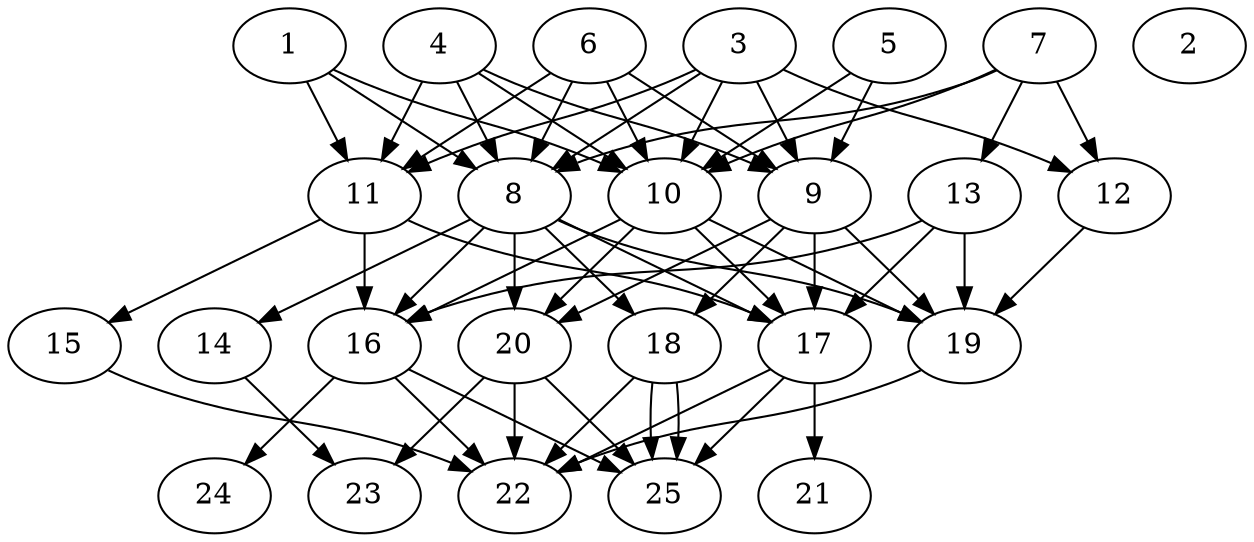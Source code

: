 // DAG automatically generated by daggen at Tue Aug  6 16:26:47 2019
// ./daggen --dot -n 25 --ccr 0.5 --fat 0.6 --regular 0.5 --density 0.8 --mindata 5242880 --maxdata 52428800 
digraph G {
  1 [size="82540544", alpha="0.01", expect_size="41270272"] 
  1 -> 8 [size ="41270272"]
  1 -> 10 [size ="41270272"]
  1 -> 11 [size ="41270272"]
  2 [size="80500736", alpha="0.10", expect_size="40250368"] 
  3 [size="83943424", alpha="0.15", expect_size="41971712"] 
  3 -> 8 [size ="41971712"]
  3 -> 9 [size ="41971712"]
  3 -> 10 [size ="41971712"]
  3 -> 11 [size ="41971712"]
  3 -> 12 [size ="41971712"]
  4 [size="13971456", alpha="0.08", expect_size="6985728"] 
  4 -> 8 [size ="6985728"]
  4 -> 9 [size ="6985728"]
  4 -> 10 [size ="6985728"]
  4 -> 11 [size ="6985728"]
  5 [size="95918080", alpha="0.15", expect_size="47959040"] 
  5 -> 9 [size ="47959040"]
  5 -> 10 [size ="47959040"]
  6 [size="16101376", alpha="0.05", expect_size="8050688"] 
  6 -> 8 [size ="8050688"]
  6 -> 9 [size ="8050688"]
  6 -> 10 [size ="8050688"]
  6 -> 11 [size ="8050688"]
  7 [size="78782464", alpha="0.16", expect_size="39391232"] 
  7 -> 8 [size ="39391232"]
  7 -> 10 [size ="39391232"]
  7 -> 12 [size ="39391232"]
  7 -> 13 [size ="39391232"]
  8 [size="84389888", alpha="0.04", expect_size="42194944"] 
  8 -> 14 [size ="42194944"]
  8 -> 16 [size ="42194944"]
  8 -> 17 [size ="42194944"]
  8 -> 18 [size ="42194944"]
  8 -> 19 [size ="42194944"]
  8 -> 20 [size ="42194944"]
  9 [size="51089408", alpha="0.11", expect_size="25544704"] 
  9 -> 17 [size ="25544704"]
  9 -> 18 [size ="25544704"]
  9 -> 19 [size ="25544704"]
  9 -> 20 [size ="25544704"]
  10 [size="26552320", alpha="0.05", expect_size="13276160"] 
  10 -> 16 [size ="13276160"]
  10 -> 17 [size ="13276160"]
  10 -> 19 [size ="13276160"]
  10 -> 20 [size ="13276160"]
  11 [size="21092352", alpha="0.11", expect_size="10546176"] 
  11 -> 15 [size ="10546176"]
  11 -> 16 [size ="10546176"]
  11 -> 17 [size ="10546176"]
  12 [size="26923008", alpha="0.07", expect_size="13461504"] 
  12 -> 19 [size ="13461504"]
  13 [size="75440128", alpha="0.03", expect_size="37720064"] 
  13 -> 16 [size ="37720064"]
  13 -> 17 [size ="37720064"]
  13 -> 19 [size ="37720064"]
  14 [size="51566592", alpha="0.07", expect_size="25783296"] 
  14 -> 23 [size ="25783296"]
  15 [size="90427392", alpha="0.03", expect_size="45213696"] 
  15 -> 22 [size ="45213696"]
  16 [size="66902016", alpha="0.13", expect_size="33451008"] 
  16 -> 22 [size ="33451008"]
  16 -> 24 [size ="33451008"]
  16 -> 25 [size ="33451008"]
  17 [size="92780544", alpha="0.08", expect_size="46390272"] 
  17 -> 21 [size ="46390272"]
  17 -> 22 [size ="46390272"]
  17 -> 25 [size ="46390272"]
  18 [size="72925184", alpha="0.03", expect_size="36462592"] 
  18 -> 22 [size ="36462592"]
  18 -> 25 [size ="36462592"]
  18 -> 25 [size ="36462592"]
  19 [size="93917184", alpha="0.03", expect_size="46958592"] 
  19 -> 22 [size ="46958592"]
  20 [size="51695616", alpha="0.14", expect_size="25847808"] 
  20 -> 22 [size ="25847808"]
  20 -> 23 [size ="25847808"]
  20 -> 25 [size ="25847808"]
  21 [size="77135872", alpha="0.20", expect_size="38567936"] 
  22 [size="34220032", alpha="0.00", expect_size="17110016"] 
  23 [size="68866048", alpha="0.17", expect_size="34433024"] 
  24 [size="80863232", alpha="0.14", expect_size="40431616"] 
  25 [size="21164032", alpha="0.09", expect_size="10582016"] 
}
